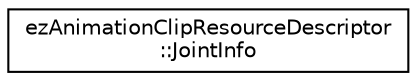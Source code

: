 digraph "Graphical Class Hierarchy"
{
 // LATEX_PDF_SIZE
  edge [fontname="Helvetica",fontsize="10",labelfontname="Helvetica",labelfontsize="10"];
  node [fontname="Helvetica",fontsize="10",shape=record];
  rankdir="LR";
  Node0 [label="ezAnimationClipResourceDescriptor\l::JointInfo",height=0.2,width=0.4,color="black", fillcolor="white", style="filled",URL="$d0/df4/structez_animation_clip_resource_descriptor_1_1_joint_info.htm",tooltip=" "];
}
